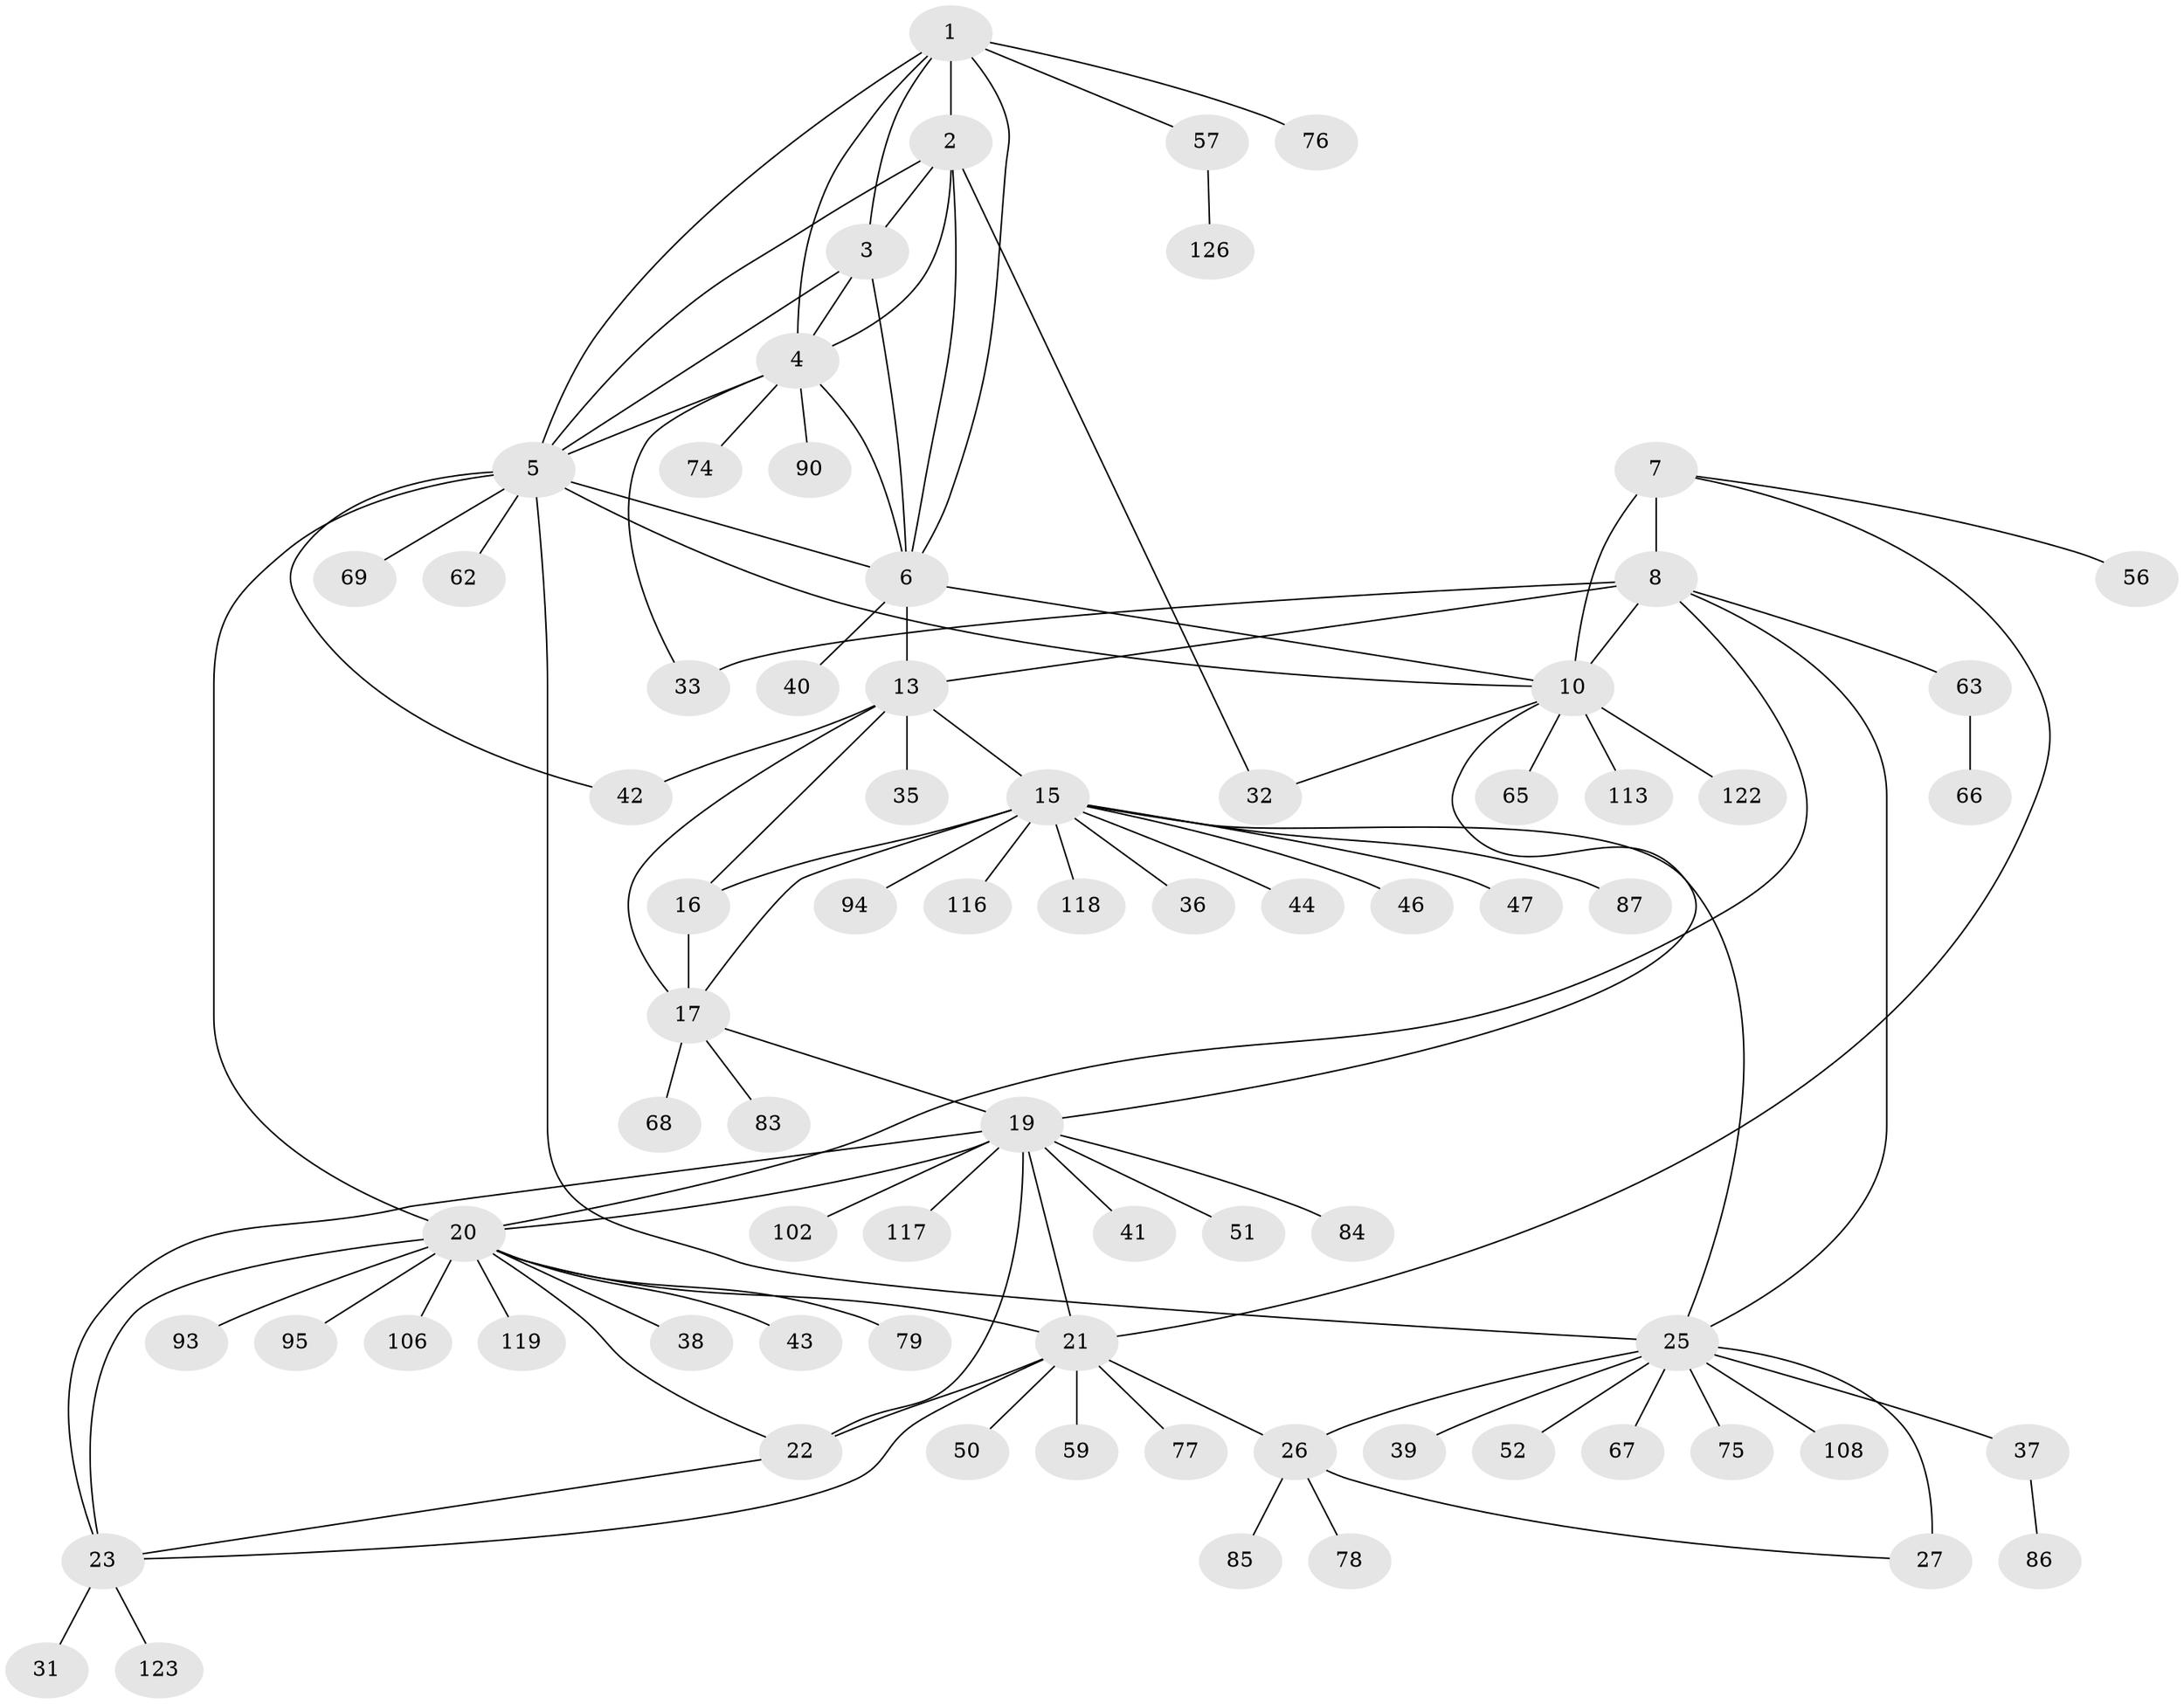 // original degree distribution, {7: 0.03968253968253968, 6: 0.031746031746031744, 5: 0.023809523809523808, 8: 0.03968253968253968, 12: 0.023809523809523808, 11: 0.015873015873015872, 9: 0.031746031746031744, 10: 0.015873015873015872, 14: 0.015873015873015872, 1: 0.6031746031746031, 2: 0.1111111111111111, 3: 0.047619047619047616}
// Generated by graph-tools (version 1.1) at 2025/19/03/04/25 18:19:27]
// undirected, 75 vertices, 107 edges
graph export_dot {
graph [start="1"]
  node [color=gray90,style=filled];
  1;
  2;
  3;
  4;
  5;
  6 [super="+34+48+82+71"];
  7 [super="+9+11+12+109"];
  8 [super="+45+125+54"];
  10 [super="+49"];
  13 [super="+14+72+104+91"];
  15;
  16 [super="+18"];
  17;
  19 [super="+24"];
  20;
  21;
  22 [super="+60+61+112+88"];
  23;
  25 [super="+28+53+29+96"];
  26;
  27;
  31;
  32;
  33;
  35;
  36;
  37;
  38 [super="+89"];
  39;
  40;
  41;
  42;
  43;
  44;
  46;
  47;
  50;
  51;
  52;
  56;
  57;
  59;
  62;
  63;
  65;
  66;
  67;
  68;
  69;
  74 [super="+92"];
  75 [super="+81+80"];
  76;
  77;
  78 [super="+111"];
  79;
  83;
  84;
  85;
  86;
  87 [super="+107"];
  90;
  93;
  94;
  95 [super="+124+99"];
  102;
  106;
  108;
  113;
  116;
  117;
  118;
  119;
  122;
  123;
  126;
  1 -- 2;
  1 -- 3;
  1 -- 4;
  1 -- 5;
  1 -- 6;
  1 -- 57;
  1 -- 76;
  2 -- 3;
  2 -- 4;
  2 -- 5;
  2 -- 6;
  2 -- 32;
  3 -- 4;
  3 -- 5;
  3 -- 6;
  4 -- 5;
  4 -- 6;
  4 -- 33;
  4 -- 74;
  4 -- 90;
  5 -- 6;
  5 -- 10;
  5 -- 20;
  5 -- 25 [weight=2];
  5 -- 42;
  5 -- 62;
  5 -- 69;
  6 -- 40;
  6 -- 13 [weight=2];
  6 -- 10;
  7 -- 8 [weight=4];
  7 -- 10 [weight=4];
  7 -- 21;
  7 -- 56;
  8 -- 10;
  8 -- 33;
  8 -- 63;
  8 -- 13;
  8 -- 20;
  8 -- 25;
  10 -- 32;
  10 -- 65;
  10 -- 113;
  10 -- 122;
  10 -- 19;
  13 -- 15 [weight=2];
  13 -- 16 [weight=4];
  13 -- 17 [weight=2];
  13 -- 42;
  13 -- 35;
  15 -- 16 [weight=2];
  15 -- 17;
  15 -- 36;
  15 -- 44;
  15 -- 46;
  15 -- 47;
  15 -- 87;
  15 -- 94;
  15 -- 116;
  15 -- 118;
  15 -- 25;
  16 -- 17 [weight=2];
  17 -- 68;
  17 -- 83;
  17 -- 19;
  19 -- 20 [weight=2];
  19 -- 21 [weight=2];
  19 -- 22 [weight=2];
  19 -- 23 [weight=2];
  19 -- 41;
  19 -- 102;
  19 -- 51;
  19 -- 84;
  19 -- 117;
  20 -- 21;
  20 -- 22;
  20 -- 23;
  20 -- 38;
  20 -- 43;
  20 -- 79;
  20 -- 93;
  20 -- 95;
  20 -- 106;
  20 -- 119;
  21 -- 22;
  21 -- 23;
  21 -- 26;
  21 -- 50;
  21 -- 59;
  21 -- 77;
  22 -- 23;
  23 -- 31;
  23 -- 123;
  25 -- 26 [weight=4];
  25 -- 27 [weight=4];
  25 -- 67;
  25 -- 39;
  25 -- 108;
  25 -- 37;
  25 -- 75;
  25 -- 52;
  26 -- 27;
  26 -- 78;
  26 -- 85;
  37 -- 86;
  57 -- 126;
  63 -- 66;
}
